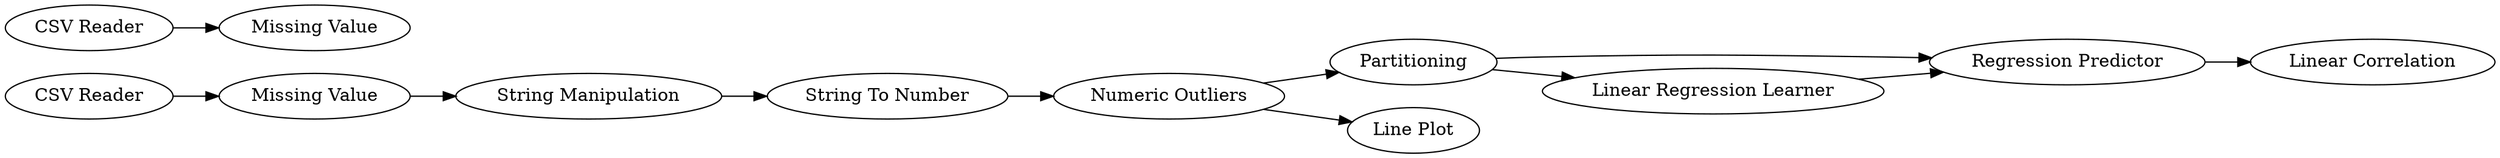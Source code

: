 digraph {
	"7647635453780173911_10" [label="Linear Correlation"]
	"7647635453780173911_12" [label="Missing Value"]
	"7647635453780173911_5" [label="String Manipulation"]
	"7647635453780173911_7" [label=Partitioning]
	"7647635453780173911_2" [label="Missing Value"]
	"7647635453780173911_4" [label="Numeric Outliers"]
	"7647635453780173911_9" [label="Regression Predictor"]
	"7647635453780173911_8" [label="Linear Regression Learner"]
	"7647635453780173911_11" [label="CSV Reader"]
	"7647635453780173911_1" [label="CSV Reader"]
	"7647635453780173911_3" [label="Line Plot"]
	"7647635453780173911_6" [label="String To Number"]
	"7647635453780173911_4" -> "7647635453780173911_7"
	"7647635453780173911_7" -> "7647635453780173911_9"
	"7647635453780173911_11" -> "7647635453780173911_12"
	"7647635453780173911_4" -> "7647635453780173911_3"
	"7647635453780173911_6" -> "7647635453780173911_4"
	"7647635453780173911_8" -> "7647635453780173911_9"
	"7647635453780173911_7" -> "7647635453780173911_8"
	"7647635453780173911_1" -> "7647635453780173911_2"
	"7647635453780173911_2" -> "7647635453780173911_5"
	"7647635453780173911_5" -> "7647635453780173911_6"
	"7647635453780173911_9" -> "7647635453780173911_10"
	rankdir=LR
}
